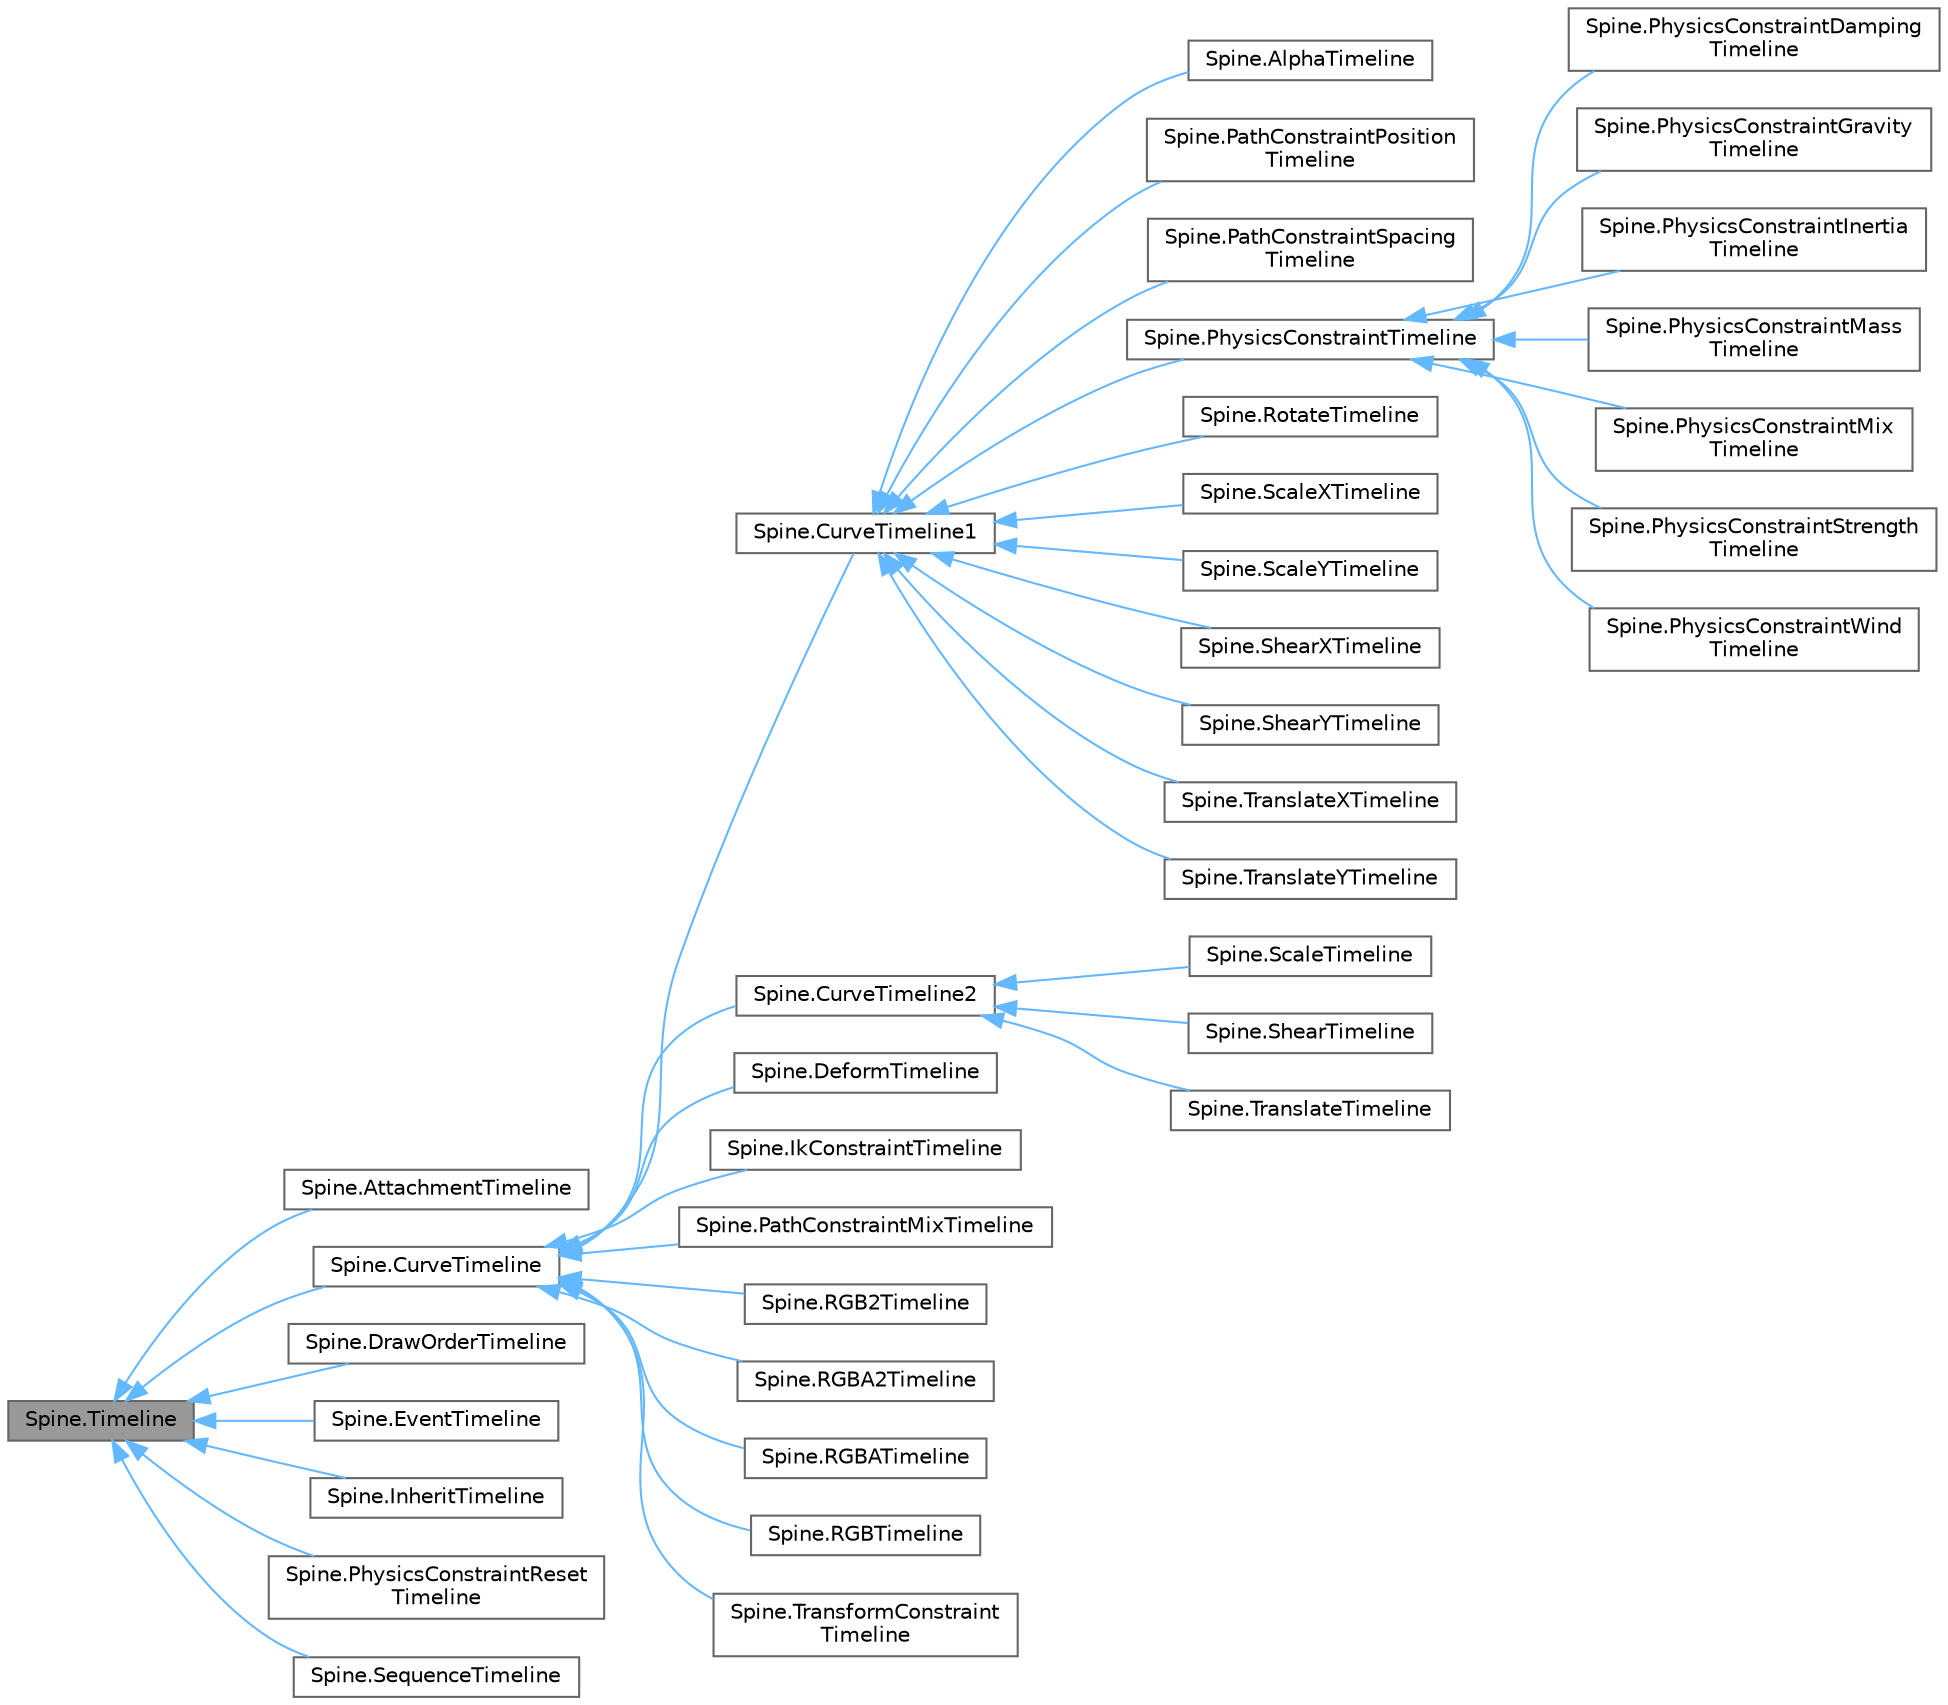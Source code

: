digraph "Spine.Timeline"
{
 // LATEX_PDF_SIZE
  bgcolor="transparent";
  edge [fontname=Helvetica,fontsize=10,labelfontname=Helvetica,labelfontsize=10];
  node [fontname=Helvetica,fontsize=10,shape=box,height=0.2,width=0.4];
  rankdir="LR";
  Node1 [id="Node000001",label="Spine.Timeline",height=0.2,width=0.4,color="gray40", fillcolor="grey60", style="filled", fontcolor="black",tooltip="The base class for all timelines."];
  Node1 -> Node2 [id="edge39_Node000001_Node000002",dir="back",color="steelblue1",style="solid",tooltip=" "];
  Node2 [id="Node000002",label="Spine.AttachmentTimeline",height=0.2,width=0.4,color="gray40", fillcolor="white", style="filled",URL="$class_spine_1_1_attachment_timeline.html",tooltip="Changes a slot's Slot.Attachment."];
  Node1 -> Node3 [id="edge40_Node000001_Node000003",dir="back",color="steelblue1",style="solid",tooltip=" "];
  Node3 [id="Node000003",label="Spine.CurveTimeline",height=0.2,width=0.4,color="gray40", fillcolor="white", style="filled",URL="$class_spine_1_1_curve_timeline.html",tooltip="The base class for timelines that interpolate between frame values using stepped, linear,..."];
  Node3 -> Node4 [id="edge41_Node000003_Node000004",dir="back",color="steelblue1",style="solid",tooltip=" "];
  Node4 [id="Node000004",label="Spine.CurveTimeline1",height=0.2,width=0.4,color="gray40", fillcolor="white", style="filled",URL="$class_spine_1_1_curve_timeline1.html",tooltip="The base class for a CurveTimeline that sets one property."];
  Node4 -> Node5 [id="edge42_Node000004_Node000005",dir="back",color="steelblue1",style="solid",tooltip=" "];
  Node5 [id="Node000005",label="Spine.AlphaTimeline",height=0.2,width=0.4,color="gray40", fillcolor="white", style="filled",URL="$class_spine_1_1_alpha_timeline.html",tooltip="Changes the alpha for a slot's Slot.Color."];
  Node4 -> Node6 [id="edge43_Node000004_Node000006",dir="back",color="steelblue1",style="solid",tooltip=" "];
  Node6 [id="Node000006",label="Spine.PathConstraintPosition\lTimeline",height=0.2,width=0.4,color="gray40", fillcolor="white", style="filled",URL="$class_spine_1_1_path_constraint_position_timeline.html",tooltip="Changes a path constraint's PathConstraint.Position."];
  Node4 -> Node7 [id="edge44_Node000004_Node000007",dir="back",color="steelblue1",style="solid",tooltip=" "];
  Node7 [id="Node000007",label="Spine.PathConstraintSpacing\lTimeline",height=0.2,width=0.4,color="gray40", fillcolor="white", style="filled",URL="$class_spine_1_1_path_constraint_spacing_timeline.html",tooltip="Changes a path constraint's PathConstraint.Spacing."];
  Node4 -> Node8 [id="edge45_Node000004_Node000008",dir="back",color="steelblue1",style="solid",tooltip=" "];
  Node8 [id="Node000008",label="Spine.PhysicsConstraintTimeline",height=0.2,width=0.4,color="gray40", fillcolor="white", style="filled",URL="$class_spine_1_1_physics_constraint_timeline.html",tooltip="The base class for most PhysicsConstraint timelines."];
  Node8 -> Node9 [id="edge46_Node000008_Node000009",dir="back",color="steelblue1",style="solid",tooltip=" "];
  Node9 [id="Node000009",label="Spine.PhysicsConstraintDamping\lTimeline",height=0.2,width=0.4,color="gray40", fillcolor="white", style="filled",URL="$class_spine_1_1_physics_constraint_damping_timeline.html",tooltip="Changes a physics constraint's PhysicsConstraint.Damping."];
  Node8 -> Node10 [id="edge47_Node000008_Node000010",dir="back",color="steelblue1",style="solid",tooltip=" "];
  Node10 [id="Node000010",label="Spine.PhysicsConstraintGravity\lTimeline",height=0.2,width=0.4,color="gray40", fillcolor="white", style="filled",URL="$class_spine_1_1_physics_constraint_gravity_timeline.html",tooltip="Changes a physics constraint's PhysicsConstraint.Gravity."];
  Node8 -> Node11 [id="edge48_Node000008_Node000011",dir="back",color="steelblue1",style="solid",tooltip=" "];
  Node11 [id="Node000011",label="Spine.PhysicsConstraintInertia\lTimeline",height=0.2,width=0.4,color="gray40", fillcolor="white", style="filled",URL="$class_spine_1_1_physics_constraint_inertia_timeline.html",tooltip="Changes a physics constraint's PhysicsConstraint.Inertia."];
  Node8 -> Node12 [id="edge49_Node000008_Node000012",dir="back",color="steelblue1",style="solid",tooltip=" "];
  Node12 [id="Node000012",label="Spine.PhysicsConstraintMass\lTimeline",height=0.2,width=0.4,color="gray40", fillcolor="white", style="filled",URL="$class_spine_1_1_physics_constraint_mass_timeline.html",tooltip="Changes a physics constraint's PhysicsConstraint.MassInverse. The timeline values are not inverted."];
  Node8 -> Node13 [id="edge50_Node000008_Node000013",dir="back",color="steelblue1",style="solid",tooltip=" "];
  Node13 [id="Node000013",label="Spine.PhysicsConstraintMix\lTimeline",height=0.2,width=0.4,color="gray40", fillcolor="white", style="filled",URL="$class_spine_1_1_physics_constraint_mix_timeline.html",tooltip="Changes a physics constraint's PhysicsConstraint.Mix."];
  Node8 -> Node14 [id="edge51_Node000008_Node000014",dir="back",color="steelblue1",style="solid",tooltip=" "];
  Node14 [id="Node000014",label="Spine.PhysicsConstraintStrength\lTimeline",height=0.2,width=0.4,color="gray40", fillcolor="white", style="filled",URL="$class_spine_1_1_physics_constraint_strength_timeline.html",tooltip="Changes a physics constraint's PhysicsConstraint.Strength."];
  Node8 -> Node15 [id="edge52_Node000008_Node000015",dir="back",color="steelblue1",style="solid",tooltip=" "];
  Node15 [id="Node000015",label="Spine.PhysicsConstraintWind\lTimeline",height=0.2,width=0.4,color="gray40", fillcolor="white", style="filled",URL="$class_spine_1_1_physics_constraint_wind_timeline.html",tooltip="Changes a physics constraint's PhysicsConstraint.Wind."];
  Node4 -> Node16 [id="edge53_Node000004_Node000016",dir="back",color="steelblue1",style="solid",tooltip=" "];
  Node16 [id="Node000016",label="Spine.RotateTimeline",height=0.2,width=0.4,color="gray40", fillcolor="white", style="filled",URL="$class_spine_1_1_rotate_timeline.html",tooltip="Changes a bone's local Bone.Rotation."];
  Node4 -> Node17 [id="edge54_Node000004_Node000017",dir="back",color="steelblue1",style="solid",tooltip=" "];
  Node17 [id="Node000017",label="Spine.ScaleXTimeline",height=0.2,width=0.4,color="gray40", fillcolor="white", style="filled",URL="$class_spine_1_1_scale_x_timeline.html",tooltip="Changes a bone's local Bone.ScaleX."];
  Node4 -> Node18 [id="edge55_Node000004_Node000018",dir="back",color="steelblue1",style="solid",tooltip=" "];
  Node18 [id="Node000018",label="Spine.ScaleYTimeline",height=0.2,width=0.4,color="gray40", fillcolor="white", style="filled",URL="$class_spine_1_1_scale_y_timeline.html",tooltip="Changes a bone's local Bone.ScaleY."];
  Node4 -> Node19 [id="edge56_Node000004_Node000019",dir="back",color="steelblue1",style="solid",tooltip=" "];
  Node19 [id="Node000019",label="Spine.ShearXTimeline",height=0.2,width=0.4,color="gray40", fillcolor="white", style="filled",URL="$class_spine_1_1_shear_x_timeline.html",tooltip="Changes a bone's local Bone.ShearX."];
  Node4 -> Node20 [id="edge57_Node000004_Node000020",dir="back",color="steelblue1",style="solid",tooltip=" "];
  Node20 [id="Node000020",label="Spine.ShearYTimeline",height=0.2,width=0.4,color="gray40", fillcolor="white", style="filled",URL="$class_spine_1_1_shear_y_timeline.html",tooltip="Changes a bone's local Bone.ShearY."];
  Node4 -> Node21 [id="edge58_Node000004_Node000021",dir="back",color="steelblue1",style="solid",tooltip=" "];
  Node21 [id="Node000021",label="Spine.TranslateXTimeline",height=0.2,width=0.4,color="gray40", fillcolor="white", style="filled",URL="$class_spine_1_1_translate_x_timeline.html",tooltip="Changes a bone's local <see cref\"Bone.X\"/>."];
  Node4 -> Node22 [id="edge59_Node000004_Node000022",dir="back",color="steelblue1",style="solid",tooltip=" "];
  Node22 [id="Node000022",label="Spine.TranslateYTimeline",height=0.2,width=0.4,color="gray40", fillcolor="white", style="filled",URL="$class_spine_1_1_translate_y_timeline.html",tooltip="Changes a bone's local <see cref\"Bone.Y\"/>."];
  Node3 -> Node23 [id="edge60_Node000003_Node000023",dir="back",color="steelblue1",style="solid",tooltip=" "];
  Node23 [id="Node000023",label="Spine.CurveTimeline2",height=0.2,width=0.4,color="gray40", fillcolor="white", style="filled",URL="$class_spine_1_1_curve_timeline2.html",tooltip="The base class for a CurveTimeline which sets two properties."];
  Node23 -> Node24 [id="edge61_Node000023_Node000024",dir="back",color="steelblue1",style="solid",tooltip=" "];
  Node24 [id="Node000024",label="Spine.ScaleTimeline",height=0.2,width=0.4,color="gray40", fillcolor="white", style="filled",URL="$class_spine_1_1_scale_timeline.html",tooltip="Changes a bone's local Bone.ScaleX and Bone.ScaleY."];
  Node23 -> Node25 [id="edge62_Node000023_Node000025",dir="back",color="steelblue1",style="solid",tooltip=" "];
  Node25 [id="Node000025",label="Spine.ShearTimeline",height=0.2,width=0.4,color="gray40", fillcolor="white", style="filled",URL="$class_spine_1_1_shear_timeline.html",tooltip="Changes a bone's local Bone.ShearX and Bone.ShearY."];
  Node23 -> Node26 [id="edge63_Node000023_Node000026",dir="back",color="steelblue1",style="solid",tooltip=" "];
  Node26 [id="Node000026",label="Spine.TranslateTimeline",height=0.2,width=0.4,color="gray40", fillcolor="white", style="filled",URL="$class_spine_1_1_translate_timeline.html",tooltip="Changes a bone's local <see cref\"Bone.X\"/> and <see cref\"Bone.Y\"/>."];
  Node3 -> Node27 [id="edge64_Node000003_Node000027",dir="back",color="steelblue1",style="solid",tooltip=" "];
  Node27 [id="Node000027",label="Spine.DeformTimeline",height=0.2,width=0.4,color="gray40", fillcolor="white", style="filled",URL="$class_spine_1_1_deform_timeline.html",tooltip="Changes a slot's Slot.Deform to deform a VertexAttachment."];
  Node3 -> Node28 [id="edge65_Node000003_Node000028",dir="back",color="steelblue1",style="solid",tooltip=" "];
  Node28 [id="Node000028",label="Spine.IkConstraintTimeline",height=0.2,width=0.4,color="gray40", fillcolor="white", style="filled",URL="$class_spine_1_1_ik_constraint_timeline.html",tooltip="Changes an IK constraint's IkConstraint.Mix, IkConstraint.Softness, IkConstraint.BendDirection,..."];
  Node3 -> Node29 [id="edge66_Node000003_Node000029",dir="back",color="steelblue1",style="solid",tooltip=" "];
  Node29 [id="Node000029",label="Spine.PathConstraintMixTimeline",height=0.2,width=0.4,color="gray40", fillcolor="white", style="filled",URL="$class_spine_1_1_path_constraint_mix_timeline.html",tooltip="Changes a path constraint's PathConstraint.MixRotate, PathConstraint.MixX, and PathConstraint...."];
  Node3 -> Node30 [id="edge67_Node000003_Node000030",dir="back",color="steelblue1",style="solid",tooltip=" "];
  Node30 [id="Node000030",label="Spine.RGB2Timeline",height=0.2,width=0.4,color="gray40", fillcolor="white", style="filled",URL="$class_spine_1_1_r_g_b2_timeline.html",tooltip="Changes the RGB for a slot's Slot.Color and Slot.DarkColor for two color tinting."];
  Node3 -> Node31 [id="edge68_Node000003_Node000031",dir="back",color="steelblue1",style="solid",tooltip=" "];
  Node31 [id="Node000031",label="Spine.RGBA2Timeline",height=0.2,width=0.4,color="gray40", fillcolor="white", style="filled",URL="$class_spine_1_1_r_g_b_a2_timeline.html",tooltip="Changes a slot's Slot.Color and Slot.DarkColor for two color tinting."];
  Node3 -> Node32 [id="edge69_Node000003_Node000032",dir="back",color="steelblue1",style="solid",tooltip=" "];
  Node32 [id="Node000032",label="Spine.RGBATimeline",height=0.2,width=0.4,color="gray40", fillcolor="white", style="filled",URL="$class_spine_1_1_r_g_b_a_timeline.html",tooltip="Changes a slot's Slot.Color."];
  Node3 -> Node33 [id="edge70_Node000003_Node000033",dir="back",color="steelblue1",style="solid",tooltip=" "];
  Node33 [id="Node000033",label="Spine.RGBTimeline",height=0.2,width=0.4,color="gray40", fillcolor="white", style="filled",URL="$class_spine_1_1_r_g_b_timeline.html",tooltip="Changes the RGB for a slot's Slot.Color."];
  Node3 -> Node34 [id="edge71_Node000003_Node000034",dir="back",color="steelblue1",style="solid",tooltip=" "];
  Node34 [id="Node000034",label="Spine.TransformConstraint\lTimeline",height=0.2,width=0.4,color="gray40", fillcolor="white", style="filled",URL="$class_spine_1_1_transform_constraint_timeline.html",tooltip="Changes a transform constraint's mixes."];
  Node1 -> Node35 [id="edge72_Node000001_Node000035",dir="back",color="steelblue1",style="solid",tooltip=" "];
  Node35 [id="Node000035",label="Spine.DrawOrderTimeline",height=0.2,width=0.4,color="gray40", fillcolor="white", style="filled",URL="$class_spine_1_1_draw_order_timeline.html",tooltip="Changes a skeleton's Skeleton.DrawOrder."];
  Node1 -> Node36 [id="edge73_Node000001_Node000036",dir="back",color="steelblue1",style="solid",tooltip=" "];
  Node36 [id="Node000036",label="Spine.EventTimeline",height=0.2,width=0.4,color="gray40", fillcolor="white", style="filled",URL="$class_spine_1_1_event_timeline.html",tooltip="Fires an Event when specific animation times are reached."];
  Node1 -> Node37 [id="edge74_Node000001_Node000037",dir="back",color="steelblue1",style="solid",tooltip=" "];
  Node37 [id="Node000037",label="Spine.InheritTimeline",height=0.2,width=0.4,color="gray40", fillcolor="white", style="filled",URL="$class_spine_1_1_inherit_timeline.html",tooltip="Changes a bone's Bone.Inherit."];
  Node1 -> Node38 [id="edge75_Node000001_Node000038",dir="back",color="steelblue1",style="solid",tooltip=" "];
  Node38 [id="Node000038",label="Spine.PhysicsConstraintReset\lTimeline",height=0.2,width=0.4,color="gray40", fillcolor="white", style="filled",URL="$class_spine_1_1_physics_constraint_reset_timeline.html",tooltip="Resets a physics constraint when specific animation times are reached."];
  Node1 -> Node39 [id="edge76_Node000001_Node000039",dir="back",color="steelblue1",style="solid",tooltip=" "];
  Node39 [id="Node000039",label="Spine.SequenceTimeline",height=0.2,width=0.4,color="gray40", fillcolor="white", style="filled",URL="$class_spine_1_1_sequence_timeline.html",tooltip="Changes a slot's Slot.SequenceIndex for an attachment's Sequence."];
}
